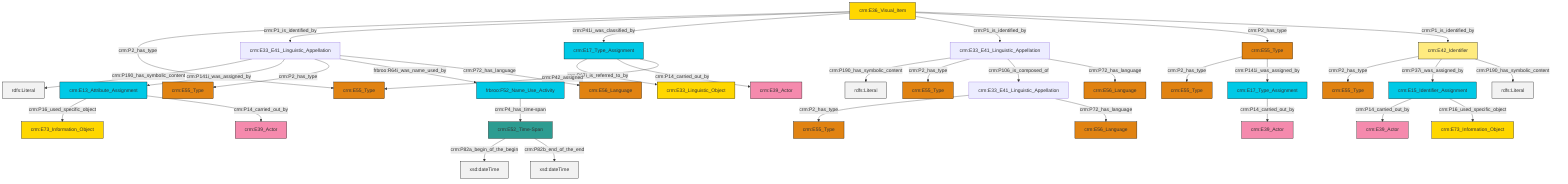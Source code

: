 graph TD
classDef Literal fill:#f2f2f2,stroke:#000000;
classDef CRM_Entity fill:#FFFFFF,stroke:#000000;
classDef Temporal_Entity fill:#00C9E6, stroke:#000000;
classDef Type fill:#E18312, stroke:#000000;
classDef Time-Span fill:#2C9C91, stroke:#000000;
classDef Appellation fill:#FFEB7F, stroke:#000000;
classDef Place fill:#008836, stroke:#000000;
classDef Persistent_Item fill:#B266B2, stroke:#000000;
classDef Conceptual_Object fill:#FFD700, stroke:#000000;
classDef Physical_Thing fill:#D2B48C, stroke:#000000;
classDef Actor fill:#f58aad, stroke:#000000;
classDef PC_Classes fill:#4ce600, stroke:#000000;
classDef Multi fill:#cccccc,stroke:#000000;

2["crm:E33_E41_Linguistic_Appellation"]:::Default -->|crm:P190_has_symbolic_content| 3[rdfs:Literal]:::Literal
10["crm:E33_E41_Linguistic_Appellation"]:::Default -->|crm:P190_has_symbolic_content| 14[rdfs:Literal]:::Literal
15["crm:E15_Identifier_Assignment"]:::Temporal_Entity -->|crm:P14_carried_out_by| 16["crm:E39_Actor"]:::Actor
17["crm:E17_Type_Assignment"]:::Temporal_Entity -->|crm:P67i_is_referred_to_by| 18["crm:E33_Linguistic_Object"]:::Conceptual_Object
19["crm:E33_E41_Linguistic_Appellation"]:::Default -->|crm:P2_has_type| 20["crm:E55_Type"]:::Type
4["crm:E17_Type_Assignment"]:::Temporal_Entity -->|crm:P14_carried_out_by| 23["crm:E39_Actor"]:::Actor
24["crm:E52_Time-Span"]:::Time-Span -->|crm:P82a_begin_of_the_begin| 25[xsd:dateTime]:::Literal
2["crm:E33_E41_Linguistic_Appellation"]:::Default -->|crm:P141i_was_assigned_by| 0["crm:E13_Attribute_Assignment"]:::Temporal_Entity
19["crm:E33_E41_Linguistic_Appellation"]:::Default -->|crm:P72_has_language| 30["crm:E56_Language"]:::Type
31["crm:E36_Visual_Item"]:::Conceptual_Object -->|crm:P2_has_type| 6["crm:E55_Type"]:::Type
2["crm:E33_E41_Linguistic_Appellation"]:::Default -->|crm:P2_has_type| 28["crm:E55_Type"]:::Type
2["crm:E33_E41_Linguistic_Appellation"]:::Default -->|frbroo:R64i_was_name_used_by| 34["frbroo:F52_Name_Use_Activity"]:::Temporal_Entity
32["crm:E42_Identifier"]:::Appellation -->|crm:P2_has_type| 8["crm:E55_Type"]:::Type
17["crm:E17_Type_Assignment"]:::Temporal_Entity -->|crm:P14_carried_out_by| 37["crm:E39_Actor"]:::Actor
31["crm:E36_Visual_Item"]:::Conceptual_Object -->|crm:P1_is_identified_by| 2["crm:E33_E41_Linguistic_Appellation"]:::Default
31["crm:E36_Visual_Item"]:::Conceptual_Object -->|crm:P41i_was_classified_by| 17["crm:E17_Type_Assignment"]:::Temporal_Entity
17["crm:E17_Type_Assignment"]:::Temporal_Entity -->|crm:P42_assigned| 6["crm:E55_Type"]:::Type
12["crm:E55_Type"]:::Type -->|crm:P2_has_type| 43["crm:E55_Type"]:::Type
31["crm:E36_Visual_Item"]:::Conceptual_Object -->|crm:P1_is_identified_by| 10["crm:E33_E41_Linguistic_Appellation"]:::Default
10["crm:E33_E41_Linguistic_Appellation"]:::Default -->|crm:P2_has_type| 21["crm:E55_Type"]:::Type
32["crm:E42_Identifier"]:::Appellation -->|crm:P37i_was_assigned_by| 15["crm:E15_Identifier_Assignment"]:::Temporal_Entity
31["crm:E36_Visual_Item"]:::Conceptual_Object -->|crm:P2_has_type| 12["crm:E55_Type"]:::Type
34["frbroo:F52_Name_Use_Activity"]:::Temporal_Entity -->|crm:P4_has_time-span| 24["crm:E52_Time-Span"]:::Time-Span
32["crm:E42_Identifier"]:::Appellation -->|crm:P190_has_symbolic_content| 53[rdfs:Literal]:::Literal
2["crm:E33_E41_Linguistic_Appellation"]:::Default -->|crm:P72_has_language| 55["crm:E56_Language"]:::Type
0["crm:E13_Attribute_Assignment"]:::Temporal_Entity -->|crm:P16_used_specific_object| 47["crm:E73_Information_Object"]:::Conceptual_Object
10["crm:E33_E41_Linguistic_Appellation"]:::Default -->|crm:P106_is_composed_of| 19["crm:E33_E41_Linguistic_Appellation"]:::Default
10["crm:E33_E41_Linguistic_Appellation"]:::Default -->|crm:P72_has_language| 38["crm:E56_Language"]:::Type
12["crm:E55_Type"]:::Type -->|crm:P141i_was_assigned_by| 4["crm:E17_Type_Assignment"]:::Temporal_Entity
15["crm:E15_Identifier_Assignment"]:::Temporal_Entity -->|crm:P16_used_specific_object| 51["crm:E73_Information_Object"]:::Conceptual_Object
31["crm:E36_Visual_Item"]:::Conceptual_Object -->|crm:P1_is_identified_by| 32["crm:E42_Identifier"]:::Appellation
0["crm:E13_Attribute_Assignment"]:::Temporal_Entity -->|crm:P14_carried_out_by| 49["crm:E39_Actor"]:::Actor
24["crm:E52_Time-Span"]:::Time-Span -->|crm:P82b_end_of_the_end| 62[xsd:dateTime]:::Literal